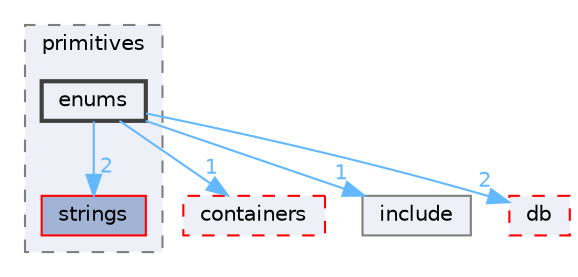 digraph "src/OpenFOAM/primitives/enums"
{
 // LATEX_PDF_SIZE
  bgcolor="transparent";
  edge [fontname=Helvetica,fontsize=10,labelfontname=Helvetica,labelfontsize=10];
  node [fontname=Helvetica,fontsize=10,shape=box,height=0.2,width=0.4];
  compound=true
  subgraph clusterdir_3e50f45338116b169052b428016851aa {
    graph [ bgcolor="#edf0f7", pencolor="grey50", label="primitives", fontname=Helvetica,fontsize=10 style="filled,dashed", URL="dir_3e50f45338116b169052b428016851aa.html",tooltip=""]
  dir_ce1ee507886310df0e74ee2e624fbc88 [label="strings", fillcolor="#a2b4d6", color="red", style="filled", URL="dir_ce1ee507886310df0e74ee2e624fbc88.html",tooltip=""];
  dir_b997e59254caaf3bad833df621f73e31 [label="enums", fillcolor="#edf0f7", color="grey25", style="filled,bold", URL="dir_b997e59254caaf3bad833df621f73e31.html",tooltip=""];
  }
  dir_19d0872053bde092be81d7fe3f56cbf7 [label="containers", fillcolor="#edf0f7", color="red", style="filled,dashed", URL="dir_19d0872053bde092be81d7fe3f56cbf7.html",tooltip=""];
  dir_e954e9f5966bc1c681a414ec8bd0ee15 [label="include", fillcolor="#edf0f7", color="grey50", style="filled", URL="dir_e954e9f5966bc1c681a414ec8bd0ee15.html",tooltip=""];
  dir_63c634f7a7cfd679ac26c67fb30fc32f [label="db", fillcolor="#edf0f7", color="red", style="filled,dashed", URL="dir_63c634f7a7cfd679ac26c67fb30fc32f.html",tooltip=""];
  dir_b997e59254caaf3bad833df621f73e31->dir_19d0872053bde092be81d7fe3f56cbf7 [headlabel="1", labeldistance=1.5 headhref="dir_001168_000669.html" href="dir_001168_000669.html" color="steelblue1" fontcolor="steelblue1"];
  dir_b997e59254caaf3bad833df621f73e31->dir_63c634f7a7cfd679ac26c67fb30fc32f [headlabel="2", labeldistance=1.5 headhref="dir_001168_000817.html" href="dir_001168_000817.html" color="steelblue1" fontcolor="steelblue1"];
  dir_b997e59254caaf3bad833df621f73e31->dir_ce1ee507886310df0e74ee2e624fbc88 [headlabel="2", labeldistance=1.5 headhref="dir_001168_003792.html" href="dir_001168_003792.html" color="steelblue1" fontcolor="steelblue1"];
  dir_b997e59254caaf3bad833df621f73e31->dir_e954e9f5966bc1c681a414ec8bd0ee15 [headlabel="1", labeldistance=1.5 headhref="dir_001168_001804.html" href="dir_001168_001804.html" color="steelblue1" fontcolor="steelblue1"];
}
